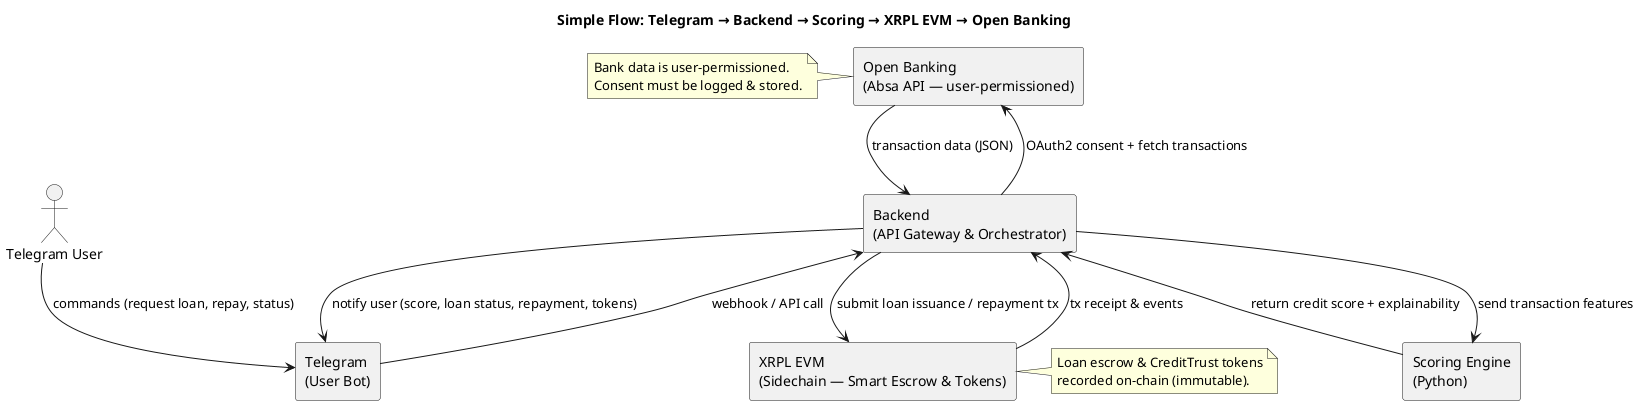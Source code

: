 @startuml
title Simple Flow: Telegram → Backend → Scoring → XRPL EVM → Open Banking
skinparam componentStyle rectangle

actor "Telegram User" as TelegramUser

component "Telegram\n(User Bot)" as Telegram
component "Backend\n(API Gateway & Orchestrator)" as Backend
component "Scoring Engine\n(Python)" as Scoring
component "XRPL EVM\n(Sidechain — Smart Escrow & Tokens)" as XRPL
component "Open Banking\n(Absa API — user-permissioned)" as OpenBank

' Basic user interaction
TelegramUser --> Telegram : commands (request loan, repay, status)

' Primary flow
Telegram --> Backend : webhook / API call
Backend --> OpenBank : OAuth2 consent + fetch transactions
OpenBank --> Backend : transaction data (JSON)
Backend --> Scoring : send transaction features
Scoring --> Backend : return credit score + explainability
Backend --> XRPL : submit loan issuance / repayment tx
XRPL --> Backend : tx receipt & events
Backend --> Telegram : notify user (score, loan status, repayment, tokens)

' Helpful notes
note left of OpenBank
  Bank data is user-permissioned.
  Consent must be logged & stored.
end note

note right of XRPL
  Loan escrow & CreditTrust tokens
  recorded on-chain (immutable).
end note
@enduml

